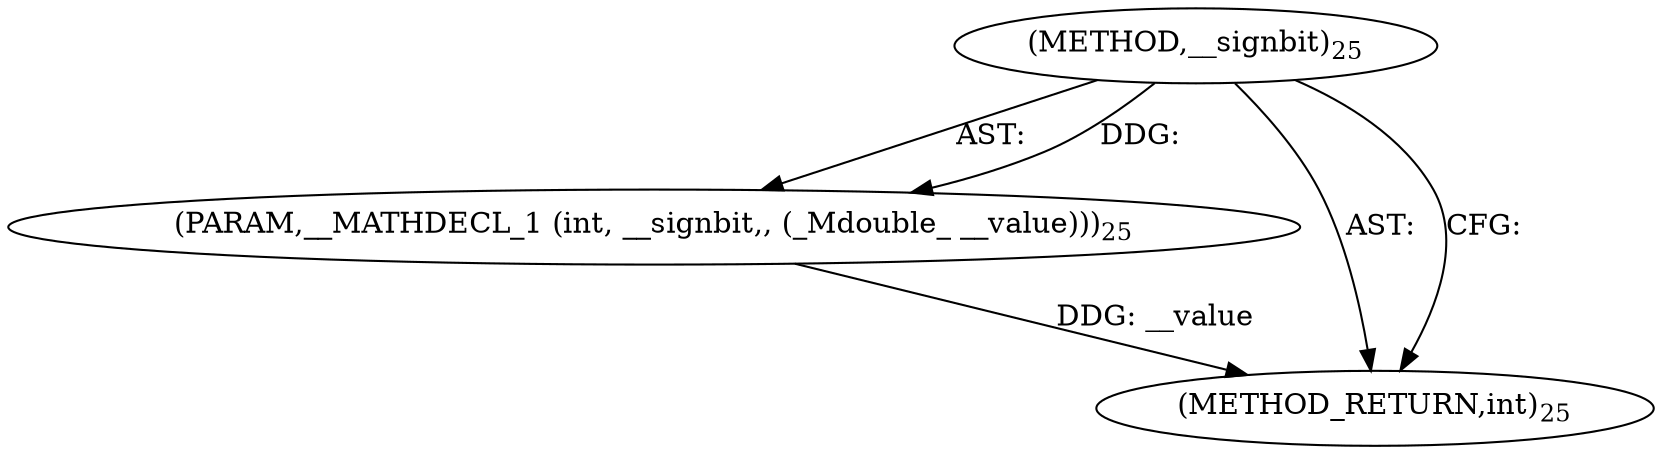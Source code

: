digraph "__signbit" {  
"20513" [label = <(METHOD,__signbit)<SUB>25</SUB>> ]
"20514" [label = <(PARAM,__MATHDECL_1 (int, __signbit,, (_Mdouble_ __value)))<SUB>25</SUB>> ]
"20515" [label = <(METHOD_RETURN,int)<SUB>25</SUB>> ]
  "20513" -> "20514"  [ label = "AST: "] 
  "20513" -> "20515"  [ label = "AST: "] 
  "20513" -> "20515"  [ label = "CFG: "] 
  "20514" -> "20515"  [ label = "DDG: __value"] 
  "20513" -> "20514"  [ label = "DDG: "] 
}
